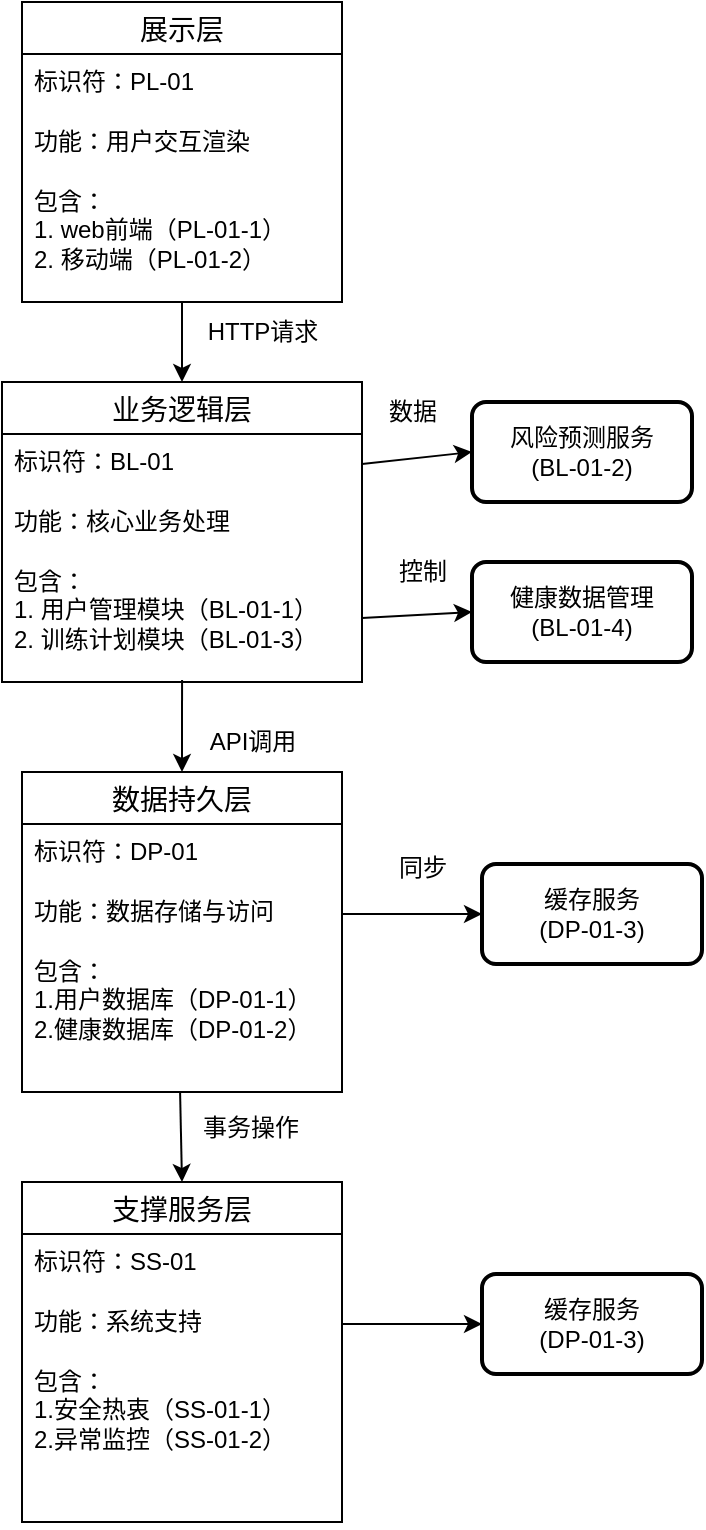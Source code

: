 <mxfile version="26.2.12">
  <diagram name="第 1 页" id="hLzaqJUHd9Oh8FiASNoN">
    <mxGraphModel dx="978" dy="609" grid="0" gridSize="10" guides="1" tooltips="1" connect="1" arrows="1" fold="1" page="1" pageScale="1" pageWidth="827" pageHeight="1169" math="0" shadow="0">
      <root>
        <mxCell id="0" />
        <mxCell id="1" parent="0" />
        <mxCell id="bhg3t7gY6Hz7fmwD41lB-1" value="数据持久层" style="swimlane;fontStyle=0;childLayout=stackLayout;horizontal=1;startSize=26;horizontalStack=0;resizeParent=1;resizeParentMax=0;resizeLast=0;collapsible=1;marginBottom=0;align=center;fontSize=14;" parent="1" vertex="1">
          <mxGeometry x="370" y="505" width="160" height="160" as="geometry" />
        </mxCell>
        <mxCell id="bhg3t7gY6Hz7fmwD41lB-2" value="标识符：DP-01" style="text;strokeColor=none;fillColor=none;spacingLeft=4;spacingRight=4;overflow=hidden;rotatable=0;points=[[0,0.5],[1,0.5]];portConstraint=eastwest;fontSize=12;whiteSpace=wrap;html=1;" parent="bhg3t7gY6Hz7fmwD41lB-1" vertex="1">
          <mxGeometry y="26" width="160" height="30" as="geometry" />
        </mxCell>
        <mxCell id="bhg3t7gY6Hz7fmwD41lB-3" value="功能：数据存储与访问" style="text;strokeColor=none;fillColor=none;spacingLeft=4;spacingRight=4;overflow=hidden;rotatable=0;points=[[0,0.5],[1,0.5]];portConstraint=eastwest;fontSize=12;whiteSpace=wrap;html=1;" parent="bhg3t7gY6Hz7fmwD41lB-1" vertex="1">
          <mxGeometry y="56" width="160" height="30" as="geometry" />
        </mxCell>
        <mxCell id="bhg3t7gY6Hz7fmwD41lB-4" value="包含：&lt;div&gt;1.用户数据库（DP-01-1）&lt;/div&gt;&lt;div&gt;2.健康数据库（DP-01-2）&lt;/div&gt;" style="text;strokeColor=none;fillColor=none;spacingLeft=4;spacingRight=4;overflow=hidden;rotatable=0;points=[[0,0.5],[1,0.5]];portConstraint=eastwest;fontSize=12;whiteSpace=wrap;html=1;" parent="bhg3t7gY6Hz7fmwD41lB-1" vertex="1">
          <mxGeometry y="86" width="160" height="74" as="geometry" />
        </mxCell>
        <mxCell id="bhg3t7gY6Hz7fmwD41lB-9" value="业务逻辑层" style="swimlane;fontStyle=0;childLayout=stackLayout;horizontal=1;startSize=26;horizontalStack=0;resizeParent=1;resizeParentMax=0;resizeLast=0;collapsible=1;marginBottom=0;align=center;fontSize=14;" parent="1" vertex="1">
          <mxGeometry x="360" y="310" width="180" height="150" as="geometry" />
        </mxCell>
        <mxCell id="bhg3t7gY6Hz7fmwD41lB-10" value="标识符：BL-01" style="text;strokeColor=none;fillColor=none;spacingLeft=4;spacingRight=4;overflow=hidden;rotatable=0;points=[[0,0.5],[1,0.5]];portConstraint=eastwest;fontSize=12;whiteSpace=wrap;html=1;" parent="bhg3t7gY6Hz7fmwD41lB-9" vertex="1">
          <mxGeometry y="26" width="180" height="30" as="geometry" />
        </mxCell>
        <mxCell id="bhg3t7gY6Hz7fmwD41lB-11" value="功能：核心业务处理" style="text;strokeColor=none;fillColor=none;spacingLeft=4;spacingRight=4;overflow=hidden;rotatable=0;points=[[0,0.5],[1,0.5]];portConstraint=eastwest;fontSize=12;whiteSpace=wrap;html=1;" parent="bhg3t7gY6Hz7fmwD41lB-9" vertex="1">
          <mxGeometry y="56" width="180" height="30" as="geometry" />
        </mxCell>
        <mxCell id="bhg3t7gY6Hz7fmwD41lB-12" value="包含：&lt;div&gt;1. 用户管理模块（BL-01-1）&lt;/div&gt;&lt;div&gt;2. 训练计划模块（BL-01-3）&lt;/div&gt;" style="text;strokeColor=none;fillColor=none;spacingLeft=4;spacingRight=4;overflow=hidden;rotatable=0;points=[[0,0.5],[1,0.5]];portConstraint=eastwest;fontSize=12;whiteSpace=wrap;html=1;" parent="bhg3t7gY6Hz7fmwD41lB-9" vertex="1">
          <mxGeometry y="86" width="180" height="64" as="geometry" />
        </mxCell>
        <mxCell id="bhg3t7gY6Hz7fmwD41lB-13" value="支撑服务层" style="swimlane;fontStyle=0;childLayout=stackLayout;horizontal=1;startSize=26;horizontalStack=0;resizeParent=1;resizeParentMax=0;resizeLast=0;collapsible=1;marginBottom=0;align=center;fontSize=14;" parent="1" vertex="1">
          <mxGeometry x="370" y="710" width="160" height="170" as="geometry" />
        </mxCell>
        <mxCell id="bhg3t7gY6Hz7fmwD41lB-14" value="标识符：SS-01" style="text;strokeColor=none;fillColor=none;spacingLeft=4;spacingRight=4;overflow=hidden;rotatable=0;points=[[0,0.5],[1,0.5]];portConstraint=eastwest;fontSize=12;whiteSpace=wrap;html=1;" parent="bhg3t7gY6Hz7fmwD41lB-13" vertex="1">
          <mxGeometry y="26" width="160" height="30" as="geometry" />
        </mxCell>
        <mxCell id="bhg3t7gY6Hz7fmwD41lB-15" value="功能：系统支持" style="text;strokeColor=none;fillColor=none;spacingLeft=4;spacingRight=4;overflow=hidden;rotatable=0;points=[[0,0.5],[1,0.5]];portConstraint=eastwest;fontSize=12;whiteSpace=wrap;html=1;" parent="bhg3t7gY6Hz7fmwD41lB-13" vertex="1">
          <mxGeometry y="56" width="160" height="30" as="geometry" />
        </mxCell>
        <mxCell id="bhg3t7gY6Hz7fmwD41lB-16" value="包含：&lt;div&gt;1.安全热衷（SS-01-1）&lt;/div&gt;&lt;div&gt;2.异常监控（SS-01-2）&lt;/div&gt;" style="text;strokeColor=none;fillColor=none;spacingLeft=4;spacingRight=4;overflow=hidden;rotatable=0;points=[[0,0.5],[1,0.5]];portConstraint=eastwest;fontSize=12;whiteSpace=wrap;html=1;" parent="bhg3t7gY6Hz7fmwD41lB-13" vertex="1">
          <mxGeometry y="86" width="160" height="84" as="geometry" />
        </mxCell>
        <mxCell id="bhg3t7gY6Hz7fmwD41lB-35" style="edgeStyle=orthogonalEdgeStyle;rounded=0;orthogonalLoop=1;jettySize=auto;html=1;" parent="1" source="bhg3t7gY6Hz7fmwD41lB-5" target="bhg3t7gY6Hz7fmwD41lB-9" edge="1">
          <mxGeometry relative="1" as="geometry" />
        </mxCell>
        <mxCell id="bhg3t7gY6Hz7fmwD41lB-5" value="展示层" style="swimlane;fontStyle=0;childLayout=stackLayout;horizontal=1;startSize=26;horizontalStack=0;resizeParent=1;resizeParentMax=0;resizeLast=0;collapsible=1;marginBottom=0;align=center;fontSize=14;" parent="1" vertex="1">
          <mxGeometry x="370" y="120" width="160" height="150" as="geometry" />
        </mxCell>
        <mxCell id="bhg3t7gY6Hz7fmwD41lB-6" value="标识符：PL-01" style="text;strokeColor=none;fillColor=none;spacingLeft=4;spacingRight=4;overflow=hidden;rotatable=0;points=[[0,0.5],[1,0.5]];portConstraint=eastwest;fontSize=12;whiteSpace=wrap;html=1;" parent="bhg3t7gY6Hz7fmwD41lB-5" vertex="1">
          <mxGeometry y="26" width="160" height="30" as="geometry" />
        </mxCell>
        <mxCell id="bhg3t7gY6Hz7fmwD41lB-7" value="功能：用户交互渲染" style="text;strokeColor=none;fillColor=none;spacingLeft=4;spacingRight=4;overflow=hidden;rotatable=0;points=[[0,0.5],[1,0.5]];portConstraint=eastwest;fontSize=12;whiteSpace=wrap;html=1;" parent="bhg3t7gY6Hz7fmwD41lB-5" vertex="1">
          <mxGeometry y="56" width="160" height="30" as="geometry" />
        </mxCell>
        <mxCell id="bhg3t7gY6Hz7fmwD41lB-8" value="包含：&lt;div&gt;1. web前端（PL-01-1）&lt;/div&gt;&lt;div&gt;2. 移动端（PL-01-2）&lt;/div&gt;" style="text;strokeColor=none;fillColor=none;spacingLeft=4;spacingRight=4;overflow=hidden;rotatable=0;points=[[0,0.5],[1,0.5]];portConstraint=eastwest;fontSize=12;whiteSpace=wrap;html=1;" parent="bhg3t7gY6Hz7fmwD41lB-5" vertex="1">
          <mxGeometry y="86" width="160" height="64" as="geometry" />
        </mxCell>
        <mxCell id="bhg3t7gY6Hz7fmwD41lB-28" value="风险预测服务&lt;div&gt;(BL-01-2)&lt;/div&gt;" style="rounded=1;whiteSpace=wrap;html=1;absoluteArcSize=1;arcSize=14;strokeWidth=2;" parent="1" vertex="1">
          <mxGeometry x="595" y="320" width="110" height="50" as="geometry" />
        </mxCell>
        <mxCell id="bhg3t7gY6Hz7fmwD41lB-30" value="控制" style="text;html=1;align=center;verticalAlign=middle;resizable=0;points=[];autosize=1;strokeColor=none;fillColor=none;" parent="1" vertex="1">
          <mxGeometry x="545" y="390" width="50" height="30" as="geometry" />
        </mxCell>
        <mxCell id="bhg3t7gY6Hz7fmwD41lB-31" value="数据" style="text;html=1;align=center;verticalAlign=middle;resizable=0;points=[];autosize=1;strokeColor=none;fillColor=none;" parent="1" vertex="1">
          <mxGeometry x="540" y="310" width="50" height="30" as="geometry" />
        </mxCell>
        <mxCell id="bhg3t7gY6Hz7fmwD41lB-36" value="API调用" style="text;html=1;align=center;verticalAlign=middle;resizable=0;points=[];autosize=1;strokeColor=none;fillColor=none;" parent="1" vertex="1">
          <mxGeometry x="450" y="475" width="70" height="30" as="geometry" />
        </mxCell>
        <mxCell id="bhg3t7gY6Hz7fmwD41lB-41" value="缓存服务&lt;div&gt;(DP-01-3)&lt;/div&gt;" style="rounded=1;whiteSpace=wrap;html=1;absoluteArcSize=1;arcSize=14;strokeWidth=2;" parent="1" vertex="1">
          <mxGeometry x="600" y="551" width="110" height="50" as="geometry" />
        </mxCell>
        <mxCell id="bhg3t7gY6Hz7fmwD41lB-42" style="rounded=0;orthogonalLoop=1;jettySize=auto;html=1;exitX=1;exitY=0.5;exitDx=0;exitDy=0;" parent="1" source="bhg3t7gY6Hz7fmwD41lB-3" target="bhg3t7gY6Hz7fmwD41lB-41" edge="1">
          <mxGeometry relative="1" as="geometry" />
        </mxCell>
        <mxCell id="bhg3t7gY6Hz7fmwD41lB-43" value="同步" style="text;html=1;align=center;verticalAlign=middle;resizable=0;points=[];autosize=1;strokeColor=none;fillColor=none;" parent="1" vertex="1">
          <mxGeometry x="545" y="538" width="50" height="30" as="geometry" />
        </mxCell>
        <mxCell id="bhg3t7gY6Hz7fmwD41lB-44" value="HTTP请求" style="text;html=1;align=center;verticalAlign=middle;resizable=0;points=[];autosize=1;strokeColor=none;fillColor=none;" parent="1" vertex="1">
          <mxGeometry x="450" y="270" width="80" height="30" as="geometry" />
        </mxCell>
        <mxCell id="bhg3t7gY6Hz7fmwD41lB-45" value="健康数据管理&lt;div&gt;(BL-01-4)&lt;/div&gt;" style="rounded=1;whiteSpace=wrap;html=1;absoluteArcSize=1;arcSize=14;strokeWidth=2;" parent="1" vertex="1">
          <mxGeometry x="595" y="400" width="110" height="50" as="geometry" />
        </mxCell>
        <mxCell id="bhg3t7gY6Hz7fmwD41lB-47" style="rounded=0;orthogonalLoop=1;jettySize=auto;html=1;exitX=1;exitY=0.5;exitDx=0;exitDy=0;entryX=0;entryY=0.5;entryDx=0;entryDy=0;" parent="1" source="bhg3t7gY6Hz7fmwD41lB-10" target="bhg3t7gY6Hz7fmwD41lB-28" edge="1">
          <mxGeometry relative="1" as="geometry" />
        </mxCell>
        <mxCell id="bhg3t7gY6Hz7fmwD41lB-48" style="rounded=0;orthogonalLoop=1;jettySize=auto;html=1;exitX=1;exitY=0.5;exitDx=0;exitDy=0;entryX=0;entryY=0.5;entryDx=0;entryDy=0;" parent="1" source="bhg3t7gY6Hz7fmwD41lB-12" target="bhg3t7gY6Hz7fmwD41lB-45" edge="1">
          <mxGeometry relative="1" as="geometry" />
        </mxCell>
        <mxCell id="bhg3t7gY6Hz7fmwD41lB-49" value="" style="endArrow=classic;html=1;rounded=0;exitX=0.439;exitY=0.984;exitDx=0;exitDy=0;exitPerimeter=0;entryX=0.5;entryY=0;entryDx=0;entryDy=0;" parent="1" target="bhg3t7gY6Hz7fmwD41lB-1" edge="1">
          <mxGeometry width="50" height="50" relative="1" as="geometry">
            <mxPoint x="450.02" y="458.976" as="sourcePoint" />
            <mxPoint x="449.04" y="500" as="targetPoint" />
          </mxGeometry>
        </mxCell>
        <mxCell id="bhg3t7gY6Hz7fmwD41lB-50" value="" style="endArrow=classic;html=1;rounded=0;entryX=0.5;entryY=0;entryDx=0;entryDy=0;exitX=0.494;exitY=1;exitDx=0;exitDy=0;exitPerimeter=0;" parent="1" source="bhg3t7gY6Hz7fmwD41lB-4" target="bhg3t7gY6Hz7fmwD41lB-13" edge="1">
          <mxGeometry width="50" height="50" relative="1" as="geometry">
            <mxPoint x="390" y="650" as="sourcePoint" />
            <mxPoint x="440" y="600" as="targetPoint" />
          </mxGeometry>
        </mxCell>
        <mxCell id="bhg3t7gY6Hz7fmwD41lB-51" value="缓存服务&lt;div&gt;(DP-01-3)&lt;/div&gt;" style="rounded=1;whiteSpace=wrap;html=1;absoluteArcSize=1;arcSize=14;strokeWidth=2;" parent="1" vertex="1">
          <mxGeometry x="600" y="756" width="110" height="50" as="geometry" />
        </mxCell>
        <mxCell id="bhg3t7gY6Hz7fmwD41lB-52" style="rounded=0;orthogonalLoop=1;jettySize=auto;html=1;exitX=1;exitY=0.5;exitDx=0;exitDy=0;" parent="1" source="bhg3t7gY6Hz7fmwD41lB-15" target="bhg3t7gY6Hz7fmwD41lB-51" edge="1">
          <mxGeometry relative="1" as="geometry" />
        </mxCell>
        <mxCell id="STrX_7sUdtCk4v_mrbKT-1" value="事务操作" style="text;html=1;align=center;verticalAlign=middle;resizable=0;points=[];autosize=1;strokeColor=none;fillColor=none;" vertex="1" parent="1">
          <mxGeometry x="451" y="670" width="66" height="26" as="geometry" />
        </mxCell>
      </root>
    </mxGraphModel>
  </diagram>
</mxfile>
